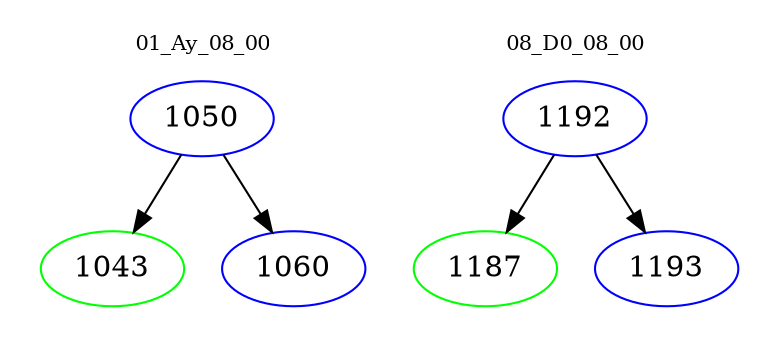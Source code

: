 digraph{
subgraph cluster_0 {
color = white
label = "01_Ay_08_00";
fontsize=10;
T0_1050 [label="1050", color="blue"]
T0_1050 -> T0_1043 [color="black"]
T0_1043 [label="1043", color="green"]
T0_1050 -> T0_1060 [color="black"]
T0_1060 [label="1060", color="blue"]
}
subgraph cluster_1 {
color = white
label = "08_D0_08_00";
fontsize=10;
T1_1192 [label="1192", color="blue"]
T1_1192 -> T1_1187 [color="black"]
T1_1187 [label="1187", color="green"]
T1_1192 -> T1_1193 [color="black"]
T1_1193 [label="1193", color="blue"]
}
}
